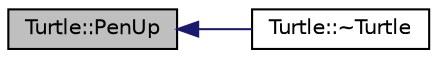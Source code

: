 digraph "Turtle::PenUp"
{
  edge [fontname="Helvetica",fontsize="10",labelfontname="Helvetica",labelfontsize="10"];
  node [fontname="Helvetica",fontsize="10",shape=record];
  rankdir="LR";
  Node13 [label="Turtle::PenUp",height=0.2,width=0.4,color="black", fillcolor="grey75", style="filled", fontcolor="black"];
  Node13 -> Node14 [dir="back",color="midnightblue",fontsize="10",style="solid",fontname="Helvetica"];
  Node14 [label="Turtle::~Turtle",height=0.2,width=0.4,color="black", fillcolor="white", style="filled",URL="$db/de7/class_turtle.html#aaa9656dcc585908b5614a981744fe771"];
}
